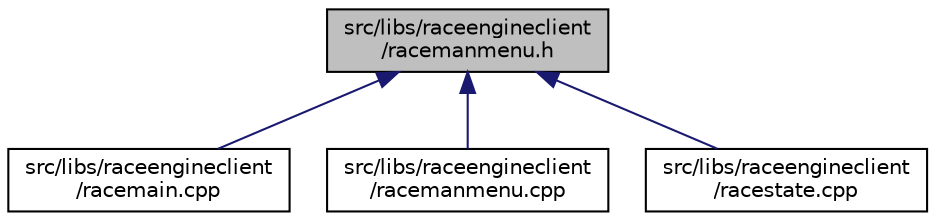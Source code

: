digraph "src/libs/raceengineclient/racemanmenu.h"
{
  edge [fontname="Helvetica",fontsize="10",labelfontname="Helvetica",labelfontsize="10"];
  node [fontname="Helvetica",fontsize="10",shape=record];
  Node1 [label="src/libs/raceengineclient\l/racemanmenu.h",height=0.2,width=0.4,color="black", fillcolor="grey75", style="filled", fontcolor="black"];
  Node1 -> Node2 [dir="back",color="midnightblue",fontsize="10",style="solid",fontname="Helvetica"];
  Node2 [label="src/libs/raceengineclient\l/racemain.cpp",height=0.2,width=0.4,color="black", fillcolor="white", style="filled",URL="$racemain_8cpp.html"];
  Node1 -> Node3 [dir="back",color="midnightblue",fontsize="10",style="solid",fontname="Helvetica"];
  Node3 [label="src/libs/raceengineclient\l/racemanmenu.cpp",height=0.2,width=0.4,color="black", fillcolor="white", style="filled",URL="$racemanmenu_8cpp.html"];
  Node1 -> Node4 [dir="back",color="midnightblue",fontsize="10",style="solid",fontname="Helvetica"];
  Node4 [label="src/libs/raceengineclient\l/racestate.cpp",height=0.2,width=0.4,color="black", fillcolor="white", style="filled",URL="$racestate_8cpp.html"];
}
